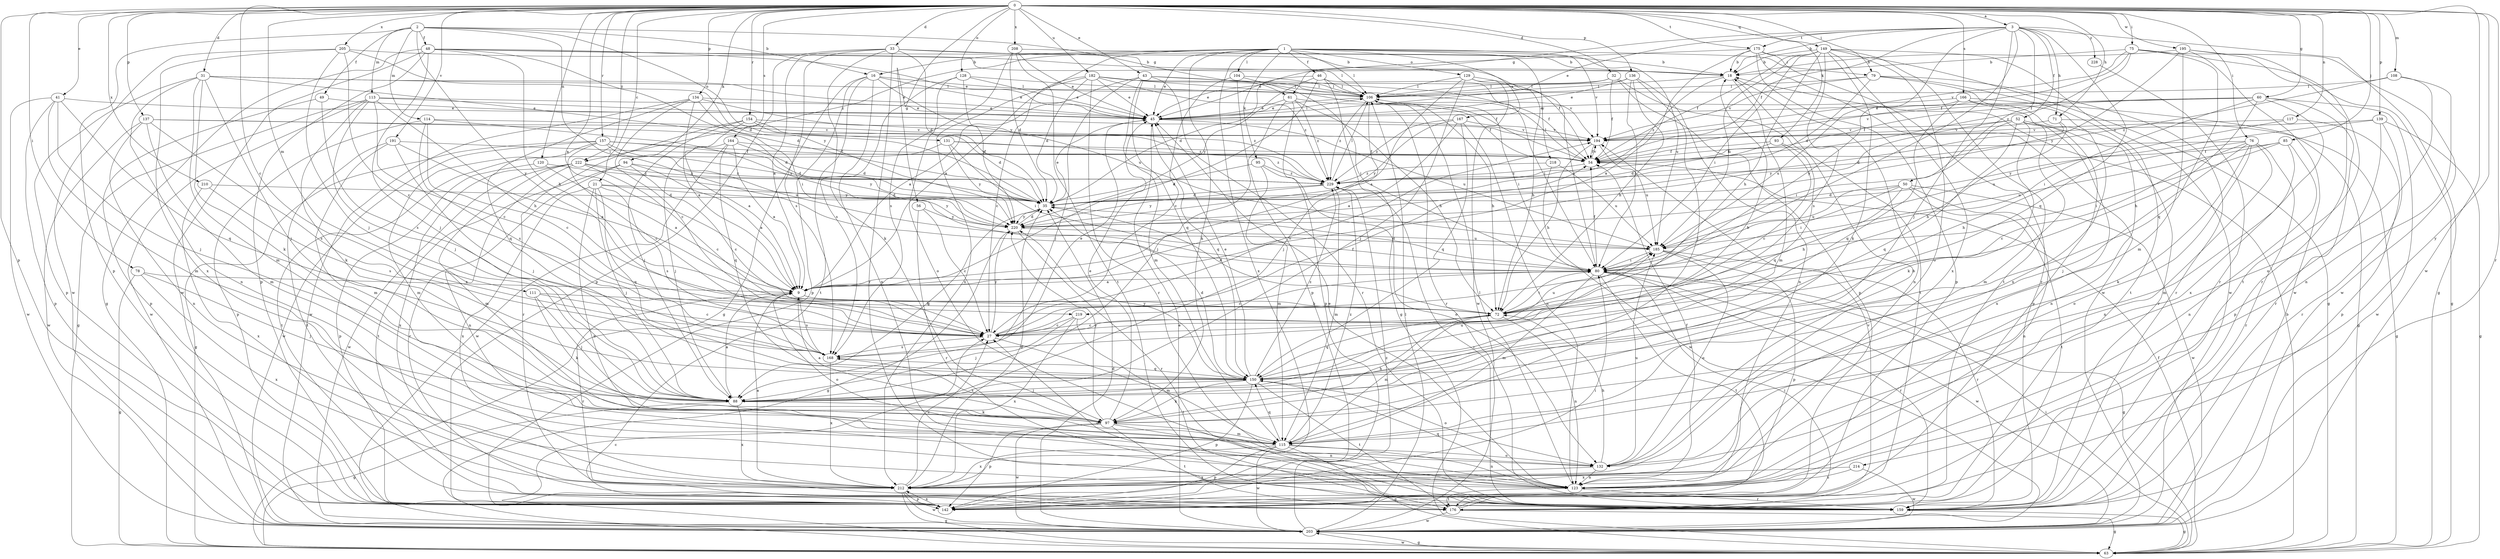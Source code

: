 strict digraph  {
0;
1;
2;
3;
9;
16;
18;
21;
27;
31;
32;
33;
35;
41;
43;
45;
46;
48;
49;
50;
52;
54;
56;
60;
61;
63;
71;
72;
75;
76;
78;
79;
80;
85;
88;
93;
94;
95;
97;
104;
106;
108;
111;
113;
114;
115;
117;
120;
123;
128;
129;
131;
132;
134;
136;
137;
139;
142;
149;
150;
154;
157;
159;
164;
166;
167;
168;
175;
176;
182;
185;
191;
194;
195;
203;
205;
208;
210;
212;
214;
218;
219;
220;
222;
228;
229;
0 -> 3  [label=a];
0 -> 9  [label=a];
0 -> 21  [label=c];
0 -> 27  [label=c];
0 -> 31  [label=d];
0 -> 32  [label=d];
0 -> 33  [label=d];
0 -> 41  [label=e];
0 -> 43  [label=e];
0 -> 56  [label=g];
0 -> 60  [label=g];
0 -> 71  [label=h];
0 -> 75  [label=i];
0 -> 76  [label=i];
0 -> 78  [label=i];
0 -> 79  [label=i];
0 -> 85  [label=j];
0 -> 93  [label=k];
0 -> 94  [label=k];
0 -> 108  [label=m];
0 -> 111  [label=m];
0 -> 117  [label=n];
0 -> 120  [label=n];
0 -> 128  [label=o];
0 -> 134  [label=p];
0 -> 136  [label=p];
0 -> 137  [label=p];
0 -> 139  [label=p];
0 -> 142  [label=p];
0 -> 149  [label=q];
0 -> 154  [label=r];
0 -> 157  [label=r];
0 -> 159  [label=r];
0 -> 164  [label=s];
0 -> 166  [label=s];
0 -> 175  [label=t];
0 -> 182  [label=u];
0 -> 191  [label=v];
0 -> 195  [label=w];
0 -> 203  [label=w];
0 -> 205  [label=x];
0 -> 208  [label=x];
0 -> 210  [label=x];
0 -> 214  [label=y];
0 -> 222  [label=z];
1 -> 9  [label=a];
1 -> 16  [label=b];
1 -> 45  [label=e];
1 -> 46  [label=f];
1 -> 79  [label=i];
1 -> 95  [label=k];
1 -> 97  [label=k];
1 -> 104  [label=l];
1 -> 106  [label=l];
1 -> 129  [label=o];
1 -> 167  [label=s];
1 -> 185  [label=u];
1 -> 194  [label=v];
1 -> 212  [label=x];
1 -> 218  [label=y];
1 -> 222  [label=z];
2 -> 16  [label=b];
2 -> 48  [label=f];
2 -> 49  [label=f];
2 -> 61  [label=g];
2 -> 80  [label=i];
2 -> 113  [label=m];
2 -> 114  [label=m];
2 -> 131  [label=o];
2 -> 142  [label=p];
2 -> 219  [label=y];
3 -> 18  [label=b];
3 -> 45  [label=e];
3 -> 50  [label=f];
3 -> 52  [label=f];
3 -> 54  [label=f];
3 -> 61  [label=g];
3 -> 63  [label=g];
3 -> 71  [label=h];
3 -> 80  [label=i];
3 -> 88  [label=j];
3 -> 150  [label=q];
3 -> 175  [label=t];
3 -> 219  [label=y];
3 -> 228  [label=z];
9 -> 72  [label=h];
9 -> 132  [label=o];
9 -> 159  [label=r];
9 -> 168  [label=s];
16 -> 45  [label=e];
16 -> 63  [label=g];
16 -> 106  [label=l];
16 -> 123  [label=n];
16 -> 142  [label=p];
16 -> 176  [label=t];
16 -> 185  [label=u];
18 -> 106  [label=l];
18 -> 115  [label=m];
18 -> 123  [label=n];
18 -> 229  [label=z];
21 -> 35  [label=d];
21 -> 88  [label=j];
21 -> 123  [label=n];
21 -> 150  [label=q];
21 -> 168  [label=s];
21 -> 212  [label=x];
21 -> 220  [label=y];
27 -> 54  [label=f];
27 -> 115  [label=m];
27 -> 168  [label=s];
27 -> 185  [label=u];
27 -> 194  [label=v];
27 -> 220  [label=y];
31 -> 35  [label=d];
31 -> 45  [label=e];
31 -> 88  [label=j];
31 -> 97  [label=k];
31 -> 106  [label=l];
31 -> 115  [label=m];
31 -> 123  [label=n];
31 -> 142  [label=p];
32 -> 45  [label=e];
32 -> 54  [label=f];
32 -> 106  [label=l];
32 -> 142  [label=p];
32 -> 176  [label=t];
33 -> 9  [label=a];
33 -> 18  [label=b];
33 -> 35  [label=d];
33 -> 54  [label=f];
33 -> 97  [label=k];
33 -> 142  [label=p];
33 -> 159  [label=r];
33 -> 168  [label=s];
35 -> 45  [label=e];
35 -> 88  [label=j];
35 -> 220  [label=y];
41 -> 45  [label=e];
41 -> 88  [label=j];
41 -> 115  [label=m];
41 -> 142  [label=p];
41 -> 150  [label=q];
41 -> 203  [label=w];
43 -> 9  [label=a];
43 -> 54  [label=f];
43 -> 88  [label=j];
43 -> 106  [label=l];
43 -> 115  [label=m];
43 -> 150  [label=q];
43 -> 159  [label=r];
45 -> 106  [label=l];
45 -> 150  [label=q];
45 -> 185  [label=u];
45 -> 194  [label=v];
46 -> 9  [label=a];
46 -> 35  [label=d];
46 -> 63  [label=g];
46 -> 80  [label=i];
46 -> 106  [label=l];
46 -> 220  [label=y];
48 -> 18  [label=b];
48 -> 45  [label=e];
48 -> 63  [label=g];
48 -> 72  [label=h];
48 -> 88  [label=j];
48 -> 106  [label=l];
48 -> 142  [label=p];
48 -> 203  [label=w];
48 -> 220  [label=y];
49 -> 45  [label=e];
49 -> 142  [label=p];
49 -> 168  [label=s];
50 -> 35  [label=d];
50 -> 72  [label=h];
50 -> 80  [label=i];
50 -> 123  [label=n];
50 -> 176  [label=t];
50 -> 185  [label=u];
50 -> 203  [label=w];
52 -> 80  [label=i];
52 -> 97  [label=k];
52 -> 115  [label=m];
52 -> 123  [label=n];
52 -> 150  [label=q];
52 -> 194  [label=v];
52 -> 212  [label=x];
52 -> 220  [label=y];
54 -> 106  [label=l];
54 -> 194  [label=v];
54 -> 229  [label=z];
56 -> 27  [label=c];
56 -> 159  [label=r];
56 -> 220  [label=y];
60 -> 45  [label=e];
60 -> 54  [label=f];
60 -> 72  [label=h];
60 -> 80  [label=i];
60 -> 159  [label=r];
60 -> 194  [label=v];
60 -> 203  [label=w];
60 -> 212  [label=x];
61 -> 45  [label=e];
61 -> 54  [label=f];
61 -> 72  [label=h];
61 -> 88  [label=j];
61 -> 142  [label=p];
61 -> 229  [label=z];
63 -> 18  [label=b];
63 -> 27  [label=c];
63 -> 54  [label=f];
63 -> 80  [label=i];
63 -> 203  [label=w];
71 -> 35  [label=d];
71 -> 63  [label=g];
71 -> 72  [label=h];
71 -> 194  [label=v];
72 -> 27  [label=c];
72 -> 35  [label=d];
72 -> 80  [label=i];
72 -> 115  [label=m];
72 -> 123  [label=n];
72 -> 150  [label=q];
75 -> 18  [label=b];
75 -> 54  [label=f];
75 -> 150  [label=q];
75 -> 176  [label=t];
75 -> 194  [label=v];
75 -> 203  [label=w];
75 -> 229  [label=z];
76 -> 27  [label=c];
76 -> 54  [label=f];
76 -> 72  [label=h];
76 -> 88  [label=j];
76 -> 97  [label=k];
76 -> 123  [label=n];
76 -> 132  [label=o];
76 -> 159  [label=r];
78 -> 9  [label=a];
78 -> 63  [label=g];
78 -> 88  [label=j];
78 -> 212  [label=x];
79 -> 35  [label=d];
79 -> 106  [label=l];
79 -> 159  [label=r];
79 -> 176  [label=t];
79 -> 194  [label=v];
79 -> 212  [label=x];
80 -> 9  [label=a];
80 -> 27  [label=c];
80 -> 35  [label=d];
80 -> 54  [label=f];
80 -> 63  [label=g];
80 -> 115  [label=m];
80 -> 159  [label=r];
80 -> 176  [label=t];
80 -> 203  [label=w];
85 -> 54  [label=f];
85 -> 80  [label=i];
85 -> 115  [label=m];
85 -> 123  [label=n];
85 -> 185  [label=u];
88 -> 9  [label=a];
88 -> 63  [label=g];
88 -> 97  [label=k];
88 -> 185  [label=u];
88 -> 212  [label=x];
93 -> 27  [label=c];
93 -> 35  [label=d];
93 -> 54  [label=f];
93 -> 150  [label=q];
94 -> 9  [label=a];
94 -> 27  [label=c];
94 -> 159  [label=r];
94 -> 176  [label=t];
94 -> 229  [label=z];
95 -> 35  [label=d];
95 -> 115  [label=m];
95 -> 132  [label=o];
95 -> 229  [label=z];
97 -> 9  [label=a];
97 -> 45  [label=e];
97 -> 72  [label=h];
97 -> 115  [label=m];
97 -> 123  [label=n];
97 -> 142  [label=p];
97 -> 168  [label=s];
97 -> 176  [label=t];
97 -> 203  [label=w];
97 -> 220  [label=y];
104 -> 27  [label=c];
104 -> 80  [label=i];
104 -> 106  [label=l];
104 -> 142  [label=p];
106 -> 45  [label=e];
106 -> 72  [label=h];
106 -> 80  [label=i];
106 -> 88  [label=j];
106 -> 159  [label=r];
106 -> 229  [label=z];
108 -> 106  [label=l];
108 -> 123  [label=n];
108 -> 132  [label=o];
108 -> 229  [label=z];
111 -> 27  [label=c];
111 -> 72  [label=h];
111 -> 88  [label=j];
111 -> 97  [label=k];
113 -> 27  [label=c];
113 -> 45  [label=e];
113 -> 63  [label=g];
113 -> 72  [label=h];
113 -> 88  [label=j];
113 -> 97  [label=k];
113 -> 194  [label=v];
113 -> 203  [label=w];
114 -> 27  [label=c];
114 -> 142  [label=p];
114 -> 168  [label=s];
114 -> 194  [label=v];
114 -> 220  [label=y];
115 -> 63  [label=g];
115 -> 123  [label=n];
115 -> 132  [label=o];
115 -> 142  [label=p];
115 -> 150  [label=q];
115 -> 203  [label=w];
115 -> 212  [label=x];
115 -> 229  [label=z];
117 -> 142  [label=p];
117 -> 185  [label=u];
117 -> 194  [label=v];
120 -> 9  [label=a];
120 -> 142  [label=p];
120 -> 229  [label=z];
123 -> 45  [label=e];
123 -> 54  [label=f];
123 -> 106  [label=l];
123 -> 150  [label=q];
123 -> 159  [label=r];
123 -> 176  [label=t];
128 -> 45  [label=e];
128 -> 106  [label=l];
128 -> 132  [label=o];
128 -> 168  [label=s];
128 -> 220  [label=y];
129 -> 9  [label=a];
129 -> 72  [label=h];
129 -> 80  [label=i];
129 -> 88  [label=j];
129 -> 106  [label=l];
129 -> 203  [label=w];
131 -> 54  [label=f];
131 -> 80  [label=i];
131 -> 176  [label=t];
131 -> 220  [label=y];
131 -> 229  [label=z];
132 -> 18  [label=b];
132 -> 72  [label=h];
132 -> 123  [label=n];
132 -> 185  [label=u];
132 -> 212  [label=x];
134 -> 9  [label=a];
134 -> 27  [label=c];
134 -> 45  [label=e];
134 -> 80  [label=i];
134 -> 150  [label=q];
134 -> 203  [label=w];
134 -> 229  [label=z];
136 -> 45  [label=e];
136 -> 72  [label=h];
136 -> 80  [label=i];
136 -> 88  [label=j];
136 -> 106  [label=l];
136 -> 123  [label=n];
137 -> 35  [label=d];
137 -> 115  [label=m];
137 -> 123  [label=n];
137 -> 168  [label=s];
137 -> 194  [label=v];
137 -> 203  [label=w];
139 -> 63  [label=g];
139 -> 142  [label=p];
139 -> 159  [label=r];
139 -> 194  [label=v];
139 -> 220  [label=y];
142 -> 80  [label=i];
142 -> 212  [label=x];
149 -> 18  [label=b];
149 -> 54  [label=f];
149 -> 72  [label=h];
149 -> 80  [label=i];
149 -> 97  [label=k];
149 -> 132  [label=o];
149 -> 168  [label=s];
149 -> 176  [label=t];
149 -> 185  [label=u];
149 -> 203  [label=w];
149 -> 212  [label=x];
150 -> 18  [label=b];
150 -> 35  [label=d];
150 -> 45  [label=e];
150 -> 88  [label=j];
150 -> 97  [label=k];
150 -> 132  [label=o];
150 -> 142  [label=p];
150 -> 176  [label=t];
150 -> 220  [label=y];
150 -> 229  [label=z];
154 -> 9  [label=a];
154 -> 35  [label=d];
154 -> 88  [label=j];
154 -> 159  [label=r];
154 -> 194  [label=v];
154 -> 229  [label=z];
157 -> 27  [label=c];
157 -> 35  [label=d];
157 -> 54  [label=f];
157 -> 63  [label=g];
157 -> 115  [label=m];
157 -> 185  [label=u];
157 -> 203  [label=w];
157 -> 220  [label=y];
159 -> 27  [label=c];
159 -> 63  [label=g];
164 -> 9  [label=a];
164 -> 35  [label=d];
164 -> 54  [label=f];
164 -> 88  [label=j];
164 -> 150  [label=q];
164 -> 203  [label=w];
166 -> 45  [label=e];
166 -> 63  [label=g];
166 -> 142  [label=p];
166 -> 150  [label=q];
166 -> 159  [label=r];
166 -> 185  [label=u];
167 -> 9  [label=a];
167 -> 123  [label=n];
167 -> 150  [label=q];
167 -> 194  [label=v];
167 -> 220  [label=y];
167 -> 229  [label=z];
168 -> 45  [label=e];
168 -> 150  [label=q];
168 -> 212  [label=x];
175 -> 9  [label=a];
175 -> 18  [label=b];
175 -> 45  [label=e];
175 -> 63  [label=g];
175 -> 142  [label=p];
175 -> 159  [label=r];
175 -> 203  [label=w];
176 -> 63  [label=g];
176 -> 80  [label=i];
176 -> 194  [label=v];
176 -> 203  [label=w];
182 -> 27  [label=c];
182 -> 35  [label=d];
182 -> 45  [label=e];
182 -> 54  [label=f];
182 -> 106  [label=l];
182 -> 159  [label=r];
182 -> 194  [label=v];
182 -> 212  [label=x];
182 -> 229  [label=z];
185 -> 80  [label=i];
185 -> 132  [label=o];
185 -> 142  [label=p];
185 -> 159  [label=r];
191 -> 9  [label=a];
191 -> 54  [label=f];
191 -> 88  [label=j];
191 -> 115  [label=m];
191 -> 176  [label=t];
194 -> 54  [label=f];
194 -> 72  [label=h];
194 -> 185  [label=u];
195 -> 18  [label=b];
195 -> 63  [label=g];
195 -> 115  [label=m];
195 -> 159  [label=r];
195 -> 203  [label=w];
195 -> 220  [label=y];
203 -> 35  [label=d];
203 -> 45  [label=e];
203 -> 63  [label=g];
203 -> 106  [label=l];
203 -> 229  [label=z];
205 -> 18  [label=b];
205 -> 27  [label=c];
205 -> 35  [label=d];
205 -> 88  [label=j];
205 -> 203  [label=w];
205 -> 212  [label=x];
208 -> 18  [label=b];
208 -> 35  [label=d];
208 -> 45  [label=e];
208 -> 168  [label=s];
208 -> 176  [label=t];
210 -> 35  [label=d];
210 -> 168  [label=s];
210 -> 212  [label=x];
212 -> 9  [label=a];
212 -> 27  [label=c];
212 -> 35  [label=d];
212 -> 63  [label=g];
212 -> 142  [label=p];
212 -> 203  [label=w];
214 -> 123  [label=n];
214 -> 203  [label=w];
214 -> 212  [label=x];
218 -> 185  [label=u];
218 -> 203  [label=w];
218 -> 229  [label=z];
219 -> 27  [label=c];
219 -> 88  [label=j];
219 -> 176  [label=t];
219 -> 212  [label=x];
220 -> 35  [label=d];
220 -> 63  [label=g];
220 -> 159  [label=r];
220 -> 185  [label=u];
222 -> 27  [label=c];
222 -> 115  [label=m];
222 -> 123  [label=n];
222 -> 203  [label=w];
222 -> 212  [label=x];
222 -> 220  [label=y];
222 -> 229  [label=z];
228 -> 159  [label=r];
229 -> 35  [label=d];
229 -> 106  [label=l];
229 -> 115  [label=m];
229 -> 159  [label=r];
229 -> 220  [label=y];
}

